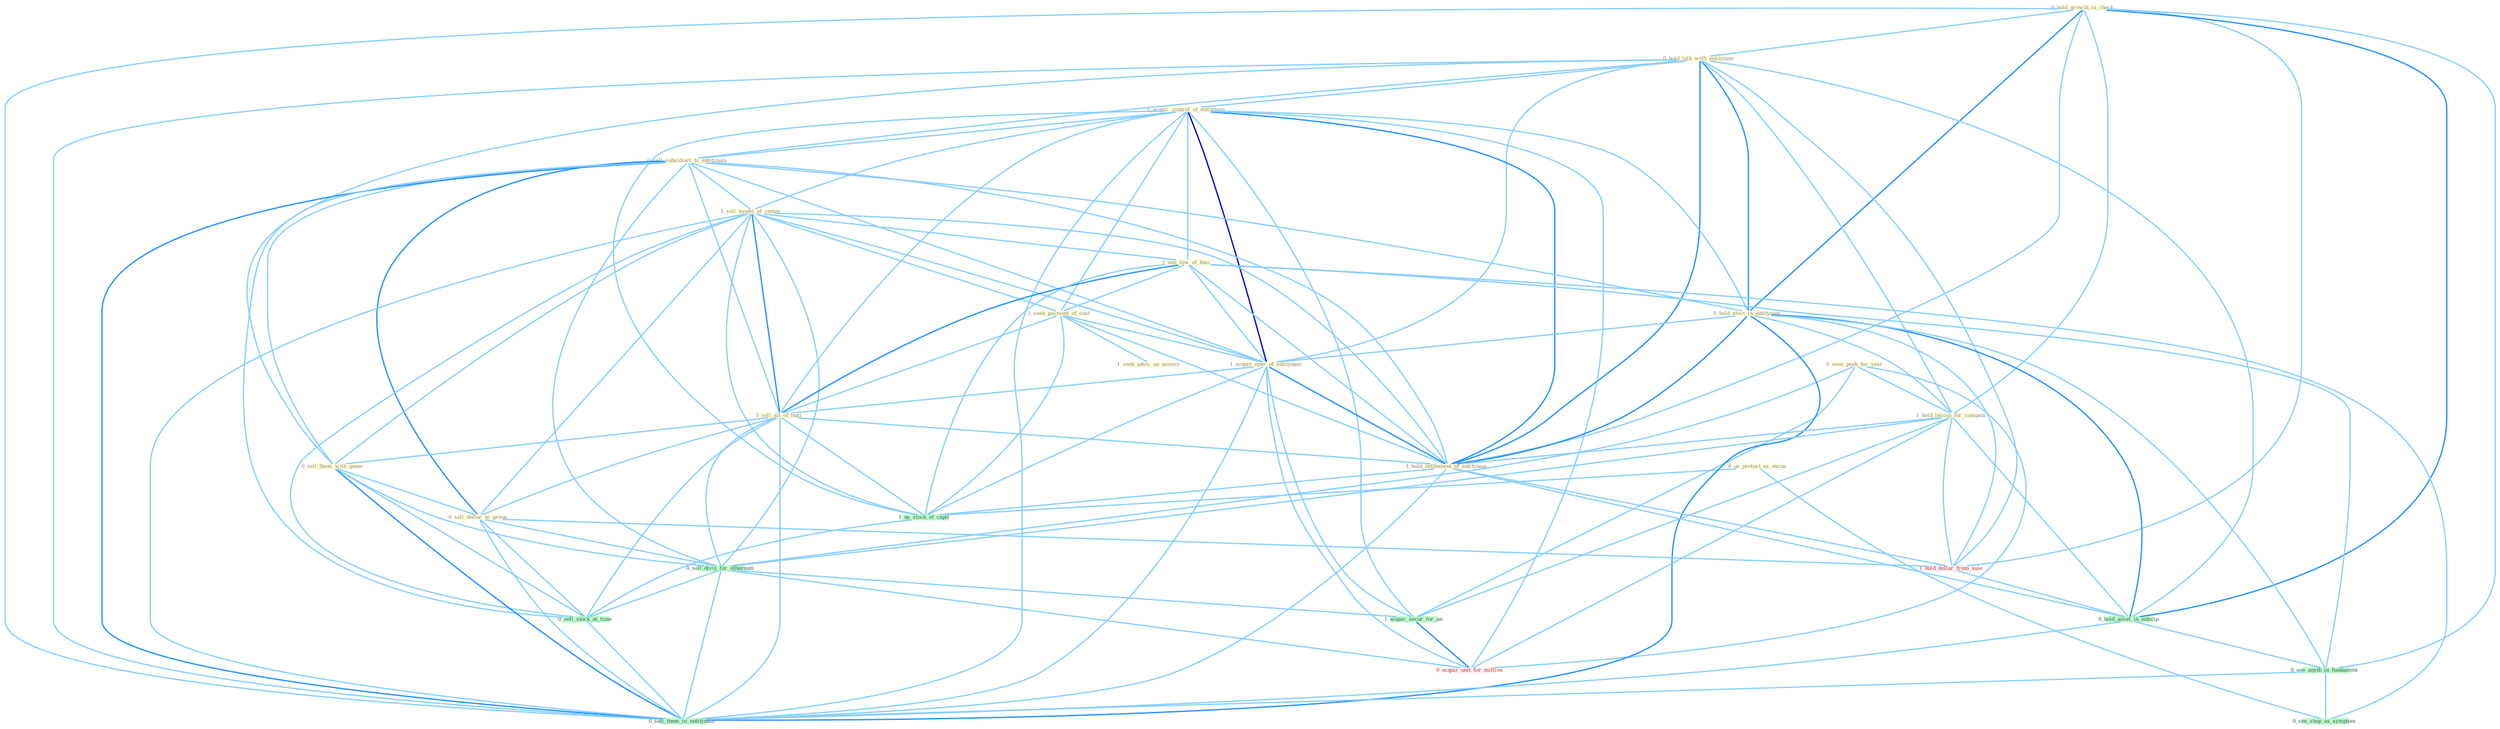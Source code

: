 Graph G{ 
    node
    [shape=polygon,style=filled,width=.5,height=.06,color="#BDFCC9",fixedsize=true,fontsize=4,
    fontcolor="#2f4f4f"];
    {node
    [color="#ffffe0", fontcolor="#8b7d6b"] "0_hold_growth_in_check " "0_hold_talk_with_entitynam " "0_us_protest_as_excus " "1_acquir_control_of_entitynam " "0_sell_subsidiari_to_entitynam " "0_seen_peak_for_year " "0_hold_elect_in_entitynam " "1_sell_model_of_center " "1_see_low_of_busi " "1_seek_payment_of_cost " "1_acquir_oper_of_entitynam " "1_hold_lesson_for_compani " "1_seek_advic_on_access " "1_sell_all_of_busi " "1_hold_settlement_of_entitynam " "0_sell_them_with_gener " "0_sell_dollar_to_group "}
{node [color="#fff0f5", fontcolor="#b22222"] "1_hold_dollar_from_sale " "0_acquir_unit_for_million "}
edge [color="#B0E2FF"];

	"0_hold_growth_in_check " -- "0_hold_talk_with_entitynam " [w="1", color="#87cefa" ];
	"0_hold_growth_in_check " -- "0_hold_elect_in_entitynam " [w="2", color="#1e90ff" , len=0.8];
	"0_hold_growth_in_check " -- "1_hold_lesson_for_compani " [w="1", color="#87cefa" ];
	"0_hold_growth_in_check " -- "1_hold_settlement_of_entitynam " [w="1", color="#87cefa" ];
	"0_hold_growth_in_check " -- "1_hold_dollar_from_sale " [w="1", color="#87cefa" ];
	"0_hold_growth_in_check " -- "0_hold_asset_in_anticip " [w="2", color="#1e90ff" , len=0.8];
	"0_hold_growth_in_check " -- "0_see_anyth_in_fundament " [w="1", color="#87cefa" ];
	"0_hold_growth_in_check " -- "0_sell_them_in_entitynam " [w="1", color="#87cefa" ];
	"0_hold_talk_with_entitynam " -- "1_acquir_control_of_entitynam " [w="1", color="#87cefa" ];
	"0_hold_talk_with_entitynam " -- "0_sell_subsidiari_to_entitynam " [w="1", color="#87cefa" ];
	"0_hold_talk_with_entitynam " -- "0_hold_elect_in_entitynam " [w="2", color="#1e90ff" , len=0.8];
	"0_hold_talk_with_entitynam " -- "1_acquir_oper_of_entitynam " [w="1", color="#87cefa" ];
	"0_hold_talk_with_entitynam " -- "1_hold_lesson_for_compani " [w="1", color="#87cefa" ];
	"0_hold_talk_with_entitynam " -- "1_hold_settlement_of_entitynam " [w="2", color="#1e90ff" , len=0.8];
	"0_hold_talk_with_entitynam " -- "0_sell_them_with_gener " [w="1", color="#87cefa" ];
	"0_hold_talk_with_entitynam " -- "1_hold_dollar_from_sale " [w="1", color="#87cefa" ];
	"0_hold_talk_with_entitynam " -- "0_hold_asset_in_anticip " [w="1", color="#87cefa" ];
	"0_hold_talk_with_entitynam " -- "0_sell_them_in_entitynam " [w="1", color="#87cefa" ];
	"0_us_protest_as_excus " -- "1_us_stock_of_capit " [w="1", color="#87cefa" ];
	"0_us_protest_as_excus " -- "0_see_shop_as_symptom " [w="1", color="#87cefa" ];
	"1_acquir_control_of_entitynam " -- "0_sell_subsidiari_to_entitynam " [w="1", color="#87cefa" ];
	"1_acquir_control_of_entitynam " -- "0_hold_elect_in_entitynam " [w="1", color="#87cefa" ];
	"1_acquir_control_of_entitynam " -- "1_sell_model_of_center " [w="1", color="#87cefa" ];
	"1_acquir_control_of_entitynam " -- "1_see_low_of_busi " [w="1", color="#87cefa" ];
	"1_acquir_control_of_entitynam " -- "1_seek_payment_of_cost " [w="1", color="#87cefa" ];
	"1_acquir_control_of_entitynam " -- "1_acquir_oper_of_entitynam " [w="3", color="#0000cd" , len=0.6];
	"1_acquir_control_of_entitynam " -- "1_sell_all_of_busi " [w="1", color="#87cefa" ];
	"1_acquir_control_of_entitynam " -- "1_hold_settlement_of_entitynam " [w="2", color="#1e90ff" , len=0.8];
	"1_acquir_control_of_entitynam " -- "1_acquir_secur_for_an " [w="1", color="#87cefa" ];
	"1_acquir_control_of_entitynam " -- "1_us_stock_of_capit " [w="1", color="#87cefa" ];
	"1_acquir_control_of_entitynam " -- "0_acquir_unit_for_million " [w="1", color="#87cefa" ];
	"1_acquir_control_of_entitynam " -- "0_sell_them_in_entitynam " [w="1", color="#87cefa" ];
	"0_sell_subsidiari_to_entitynam " -- "0_hold_elect_in_entitynam " [w="1", color="#87cefa" ];
	"0_sell_subsidiari_to_entitynam " -- "1_sell_model_of_center " [w="1", color="#87cefa" ];
	"0_sell_subsidiari_to_entitynam " -- "1_acquir_oper_of_entitynam " [w="1", color="#87cefa" ];
	"0_sell_subsidiari_to_entitynam " -- "1_sell_all_of_busi " [w="1", color="#87cefa" ];
	"0_sell_subsidiari_to_entitynam " -- "1_hold_settlement_of_entitynam " [w="1", color="#87cefa" ];
	"0_sell_subsidiari_to_entitynam " -- "0_sell_them_with_gener " [w="1", color="#87cefa" ];
	"0_sell_subsidiari_to_entitynam " -- "0_sell_dollar_to_group " [w="2", color="#1e90ff" , len=0.8];
	"0_sell_subsidiari_to_entitynam " -- "0_sell_divis_for_othernum " [w="1", color="#87cefa" ];
	"0_sell_subsidiari_to_entitynam " -- "0_sell_stock_at_time " [w="1", color="#87cefa" ];
	"0_sell_subsidiari_to_entitynam " -- "0_sell_them_in_entitynam " [w="2", color="#1e90ff" , len=0.8];
	"0_seen_peak_for_year " -- "1_hold_lesson_for_compani " [w="1", color="#87cefa" ];
	"0_seen_peak_for_year " -- "0_sell_divis_for_othernum " [w="1", color="#87cefa" ];
	"0_seen_peak_for_year " -- "1_acquir_secur_for_an " [w="1", color="#87cefa" ];
	"0_seen_peak_for_year " -- "0_acquir_unit_for_million " [w="1", color="#87cefa" ];
	"0_hold_elect_in_entitynam " -- "1_acquir_oper_of_entitynam " [w="1", color="#87cefa" ];
	"0_hold_elect_in_entitynam " -- "1_hold_lesson_for_compani " [w="1", color="#87cefa" ];
	"0_hold_elect_in_entitynam " -- "1_hold_settlement_of_entitynam " [w="2", color="#1e90ff" , len=0.8];
	"0_hold_elect_in_entitynam " -- "1_hold_dollar_from_sale " [w="1", color="#87cefa" ];
	"0_hold_elect_in_entitynam " -- "0_hold_asset_in_anticip " [w="2", color="#1e90ff" , len=0.8];
	"0_hold_elect_in_entitynam " -- "0_see_anyth_in_fundament " [w="1", color="#87cefa" ];
	"0_hold_elect_in_entitynam " -- "0_sell_them_in_entitynam " [w="2", color="#1e90ff" , len=0.8];
	"1_sell_model_of_center " -- "1_see_low_of_busi " [w="1", color="#87cefa" ];
	"1_sell_model_of_center " -- "1_seek_payment_of_cost " [w="1", color="#87cefa" ];
	"1_sell_model_of_center " -- "1_acquir_oper_of_entitynam " [w="1", color="#87cefa" ];
	"1_sell_model_of_center " -- "1_sell_all_of_busi " [w="2", color="#1e90ff" , len=0.8];
	"1_sell_model_of_center " -- "1_hold_settlement_of_entitynam " [w="1", color="#87cefa" ];
	"1_sell_model_of_center " -- "0_sell_them_with_gener " [w="1", color="#87cefa" ];
	"1_sell_model_of_center " -- "0_sell_dollar_to_group " [w="1", color="#87cefa" ];
	"1_sell_model_of_center " -- "0_sell_divis_for_othernum " [w="1", color="#87cefa" ];
	"1_sell_model_of_center " -- "1_us_stock_of_capit " [w="1", color="#87cefa" ];
	"1_sell_model_of_center " -- "0_sell_stock_at_time " [w="1", color="#87cefa" ];
	"1_sell_model_of_center " -- "0_sell_them_in_entitynam " [w="1", color="#87cefa" ];
	"1_see_low_of_busi " -- "1_seek_payment_of_cost " [w="1", color="#87cefa" ];
	"1_see_low_of_busi " -- "1_acquir_oper_of_entitynam " [w="1", color="#87cefa" ];
	"1_see_low_of_busi " -- "1_sell_all_of_busi " [w="2", color="#1e90ff" , len=0.8];
	"1_see_low_of_busi " -- "1_hold_settlement_of_entitynam " [w="1", color="#87cefa" ];
	"1_see_low_of_busi " -- "1_us_stock_of_capit " [w="1", color="#87cefa" ];
	"1_see_low_of_busi " -- "0_see_anyth_in_fundament " [w="1", color="#87cefa" ];
	"1_see_low_of_busi " -- "0_see_shop_as_symptom " [w="1", color="#87cefa" ];
	"1_seek_payment_of_cost " -- "1_acquir_oper_of_entitynam " [w="1", color="#87cefa" ];
	"1_seek_payment_of_cost " -- "1_seek_advic_on_access " [w="1", color="#87cefa" ];
	"1_seek_payment_of_cost " -- "1_sell_all_of_busi " [w="1", color="#87cefa" ];
	"1_seek_payment_of_cost " -- "1_hold_settlement_of_entitynam " [w="1", color="#87cefa" ];
	"1_seek_payment_of_cost " -- "1_us_stock_of_capit " [w="1", color="#87cefa" ];
	"1_acquir_oper_of_entitynam " -- "1_sell_all_of_busi " [w="1", color="#87cefa" ];
	"1_acquir_oper_of_entitynam " -- "1_hold_settlement_of_entitynam " [w="2", color="#1e90ff" , len=0.8];
	"1_acquir_oper_of_entitynam " -- "1_acquir_secur_for_an " [w="1", color="#87cefa" ];
	"1_acquir_oper_of_entitynam " -- "1_us_stock_of_capit " [w="1", color="#87cefa" ];
	"1_acquir_oper_of_entitynam " -- "0_acquir_unit_for_million " [w="1", color="#87cefa" ];
	"1_acquir_oper_of_entitynam " -- "0_sell_them_in_entitynam " [w="1", color="#87cefa" ];
	"1_hold_lesson_for_compani " -- "1_hold_settlement_of_entitynam " [w="1", color="#87cefa" ];
	"1_hold_lesson_for_compani " -- "0_sell_divis_for_othernum " [w="1", color="#87cefa" ];
	"1_hold_lesson_for_compani " -- "1_acquir_secur_for_an " [w="1", color="#87cefa" ];
	"1_hold_lesson_for_compani " -- "1_hold_dollar_from_sale " [w="1", color="#87cefa" ];
	"1_hold_lesson_for_compani " -- "0_hold_asset_in_anticip " [w="1", color="#87cefa" ];
	"1_hold_lesson_for_compani " -- "0_acquir_unit_for_million " [w="1", color="#87cefa" ];
	"1_sell_all_of_busi " -- "1_hold_settlement_of_entitynam " [w="1", color="#87cefa" ];
	"1_sell_all_of_busi " -- "0_sell_them_with_gener " [w="1", color="#87cefa" ];
	"1_sell_all_of_busi " -- "0_sell_dollar_to_group " [w="1", color="#87cefa" ];
	"1_sell_all_of_busi " -- "0_sell_divis_for_othernum " [w="1", color="#87cefa" ];
	"1_sell_all_of_busi " -- "1_us_stock_of_capit " [w="1", color="#87cefa" ];
	"1_sell_all_of_busi " -- "0_sell_stock_at_time " [w="1", color="#87cefa" ];
	"1_sell_all_of_busi " -- "0_sell_them_in_entitynam " [w="1", color="#87cefa" ];
	"1_hold_settlement_of_entitynam " -- "1_us_stock_of_capit " [w="1", color="#87cefa" ];
	"1_hold_settlement_of_entitynam " -- "1_hold_dollar_from_sale " [w="1", color="#87cefa" ];
	"1_hold_settlement_of_entitynam " -- "0_hold_asset_in_anticip " [w="1", color="#87cefa" ];
	"1_hold_settlement_of_entitynam " -- "0_sell_them_in_entitynam " [w="1", color="#87cefa" ];
	"0_sell_them_with_gener " -- "0_sell_dollar_to_group " [w="1", color="#87cefa" ];
	"0_sell_them_with_gener " -- "0_sell_divis_for_othernum " [w="1", color="#87cefa" ];
	"0_sell_them_with_gener " -- "0_sell_stock_at_time " [w="1", color="#87cefa" ];
	"0_sell_them_with_gener " -- "0_sell_them_in_entitynam " [w="2", color="#1e90ff" , len=0.8];
	"0_sell_dollar_to_group " -- "0_sell_divis_for_othernum " [w="1", color="#87cefa" ];
	"0_sell_dollar_to_group " -- "1_hold_dollar_from_sale " [w="1", color="#87cefa" ];
	"0_sell_dollar_to_group " -- "0_sell_stock_at_time " [w="1", color="#87cefa" ];
	"0_sell_dollar_to_group " -- "0_sell_them_in_entitynam " [w="1", color="#87cefa" ];
	"0_sell_divis_for_othernum " -- "1_acquir_secur_for_an " [w="1", color="#87cefa" ];
	"0_sell_divis_for_othernum " -- "0_sell_stock_at_time " [w="1", color="#87cefa" ];
	"0_sell_divis_for_othernum " -- "0_acquir_unit_for_million " [w="1", color="#87cefa" ];
	"0_sell_divis_for_othernum " -- "0_sell_them_in_entitynam " [w="1", color="#87cefa" ];
	"1_acquir_secur_for_an " -- "0_acquir_unit_for_million " [w="2", color="#1e90ff" , len=0.8];
	"1_us_stock_of_capit " -- "0_sell_stock_at_time " [w="1", color="#87cefa" ];
	"1_hold_dollar_from_sale " -- "0_hold_asset_in_anticip " [w="1", color="#87cefa" ];
	"0_hold_asset_in_anticip " -- "0_see_anyth_in_fundament " [w="1", color="#87cefa" ];
	"0_hold_asset_in_anticip " -- "0_sell_them_in_entitynam " [w="1", color="#87cefa" ];
	"0_sell_stock_at_time " -- "0_sell_them_in_entitynam " [w="1", color="#87cefa" ];
	"0_see_anyth_in_fundament " -- "0_see_shop_as_symptom " [w="1", color="#87cefa" ];
	"0_see_anyth_in_fundament " -- "0_sell_them_in_entitynam " [w="1", color="#87cefa" ];
}